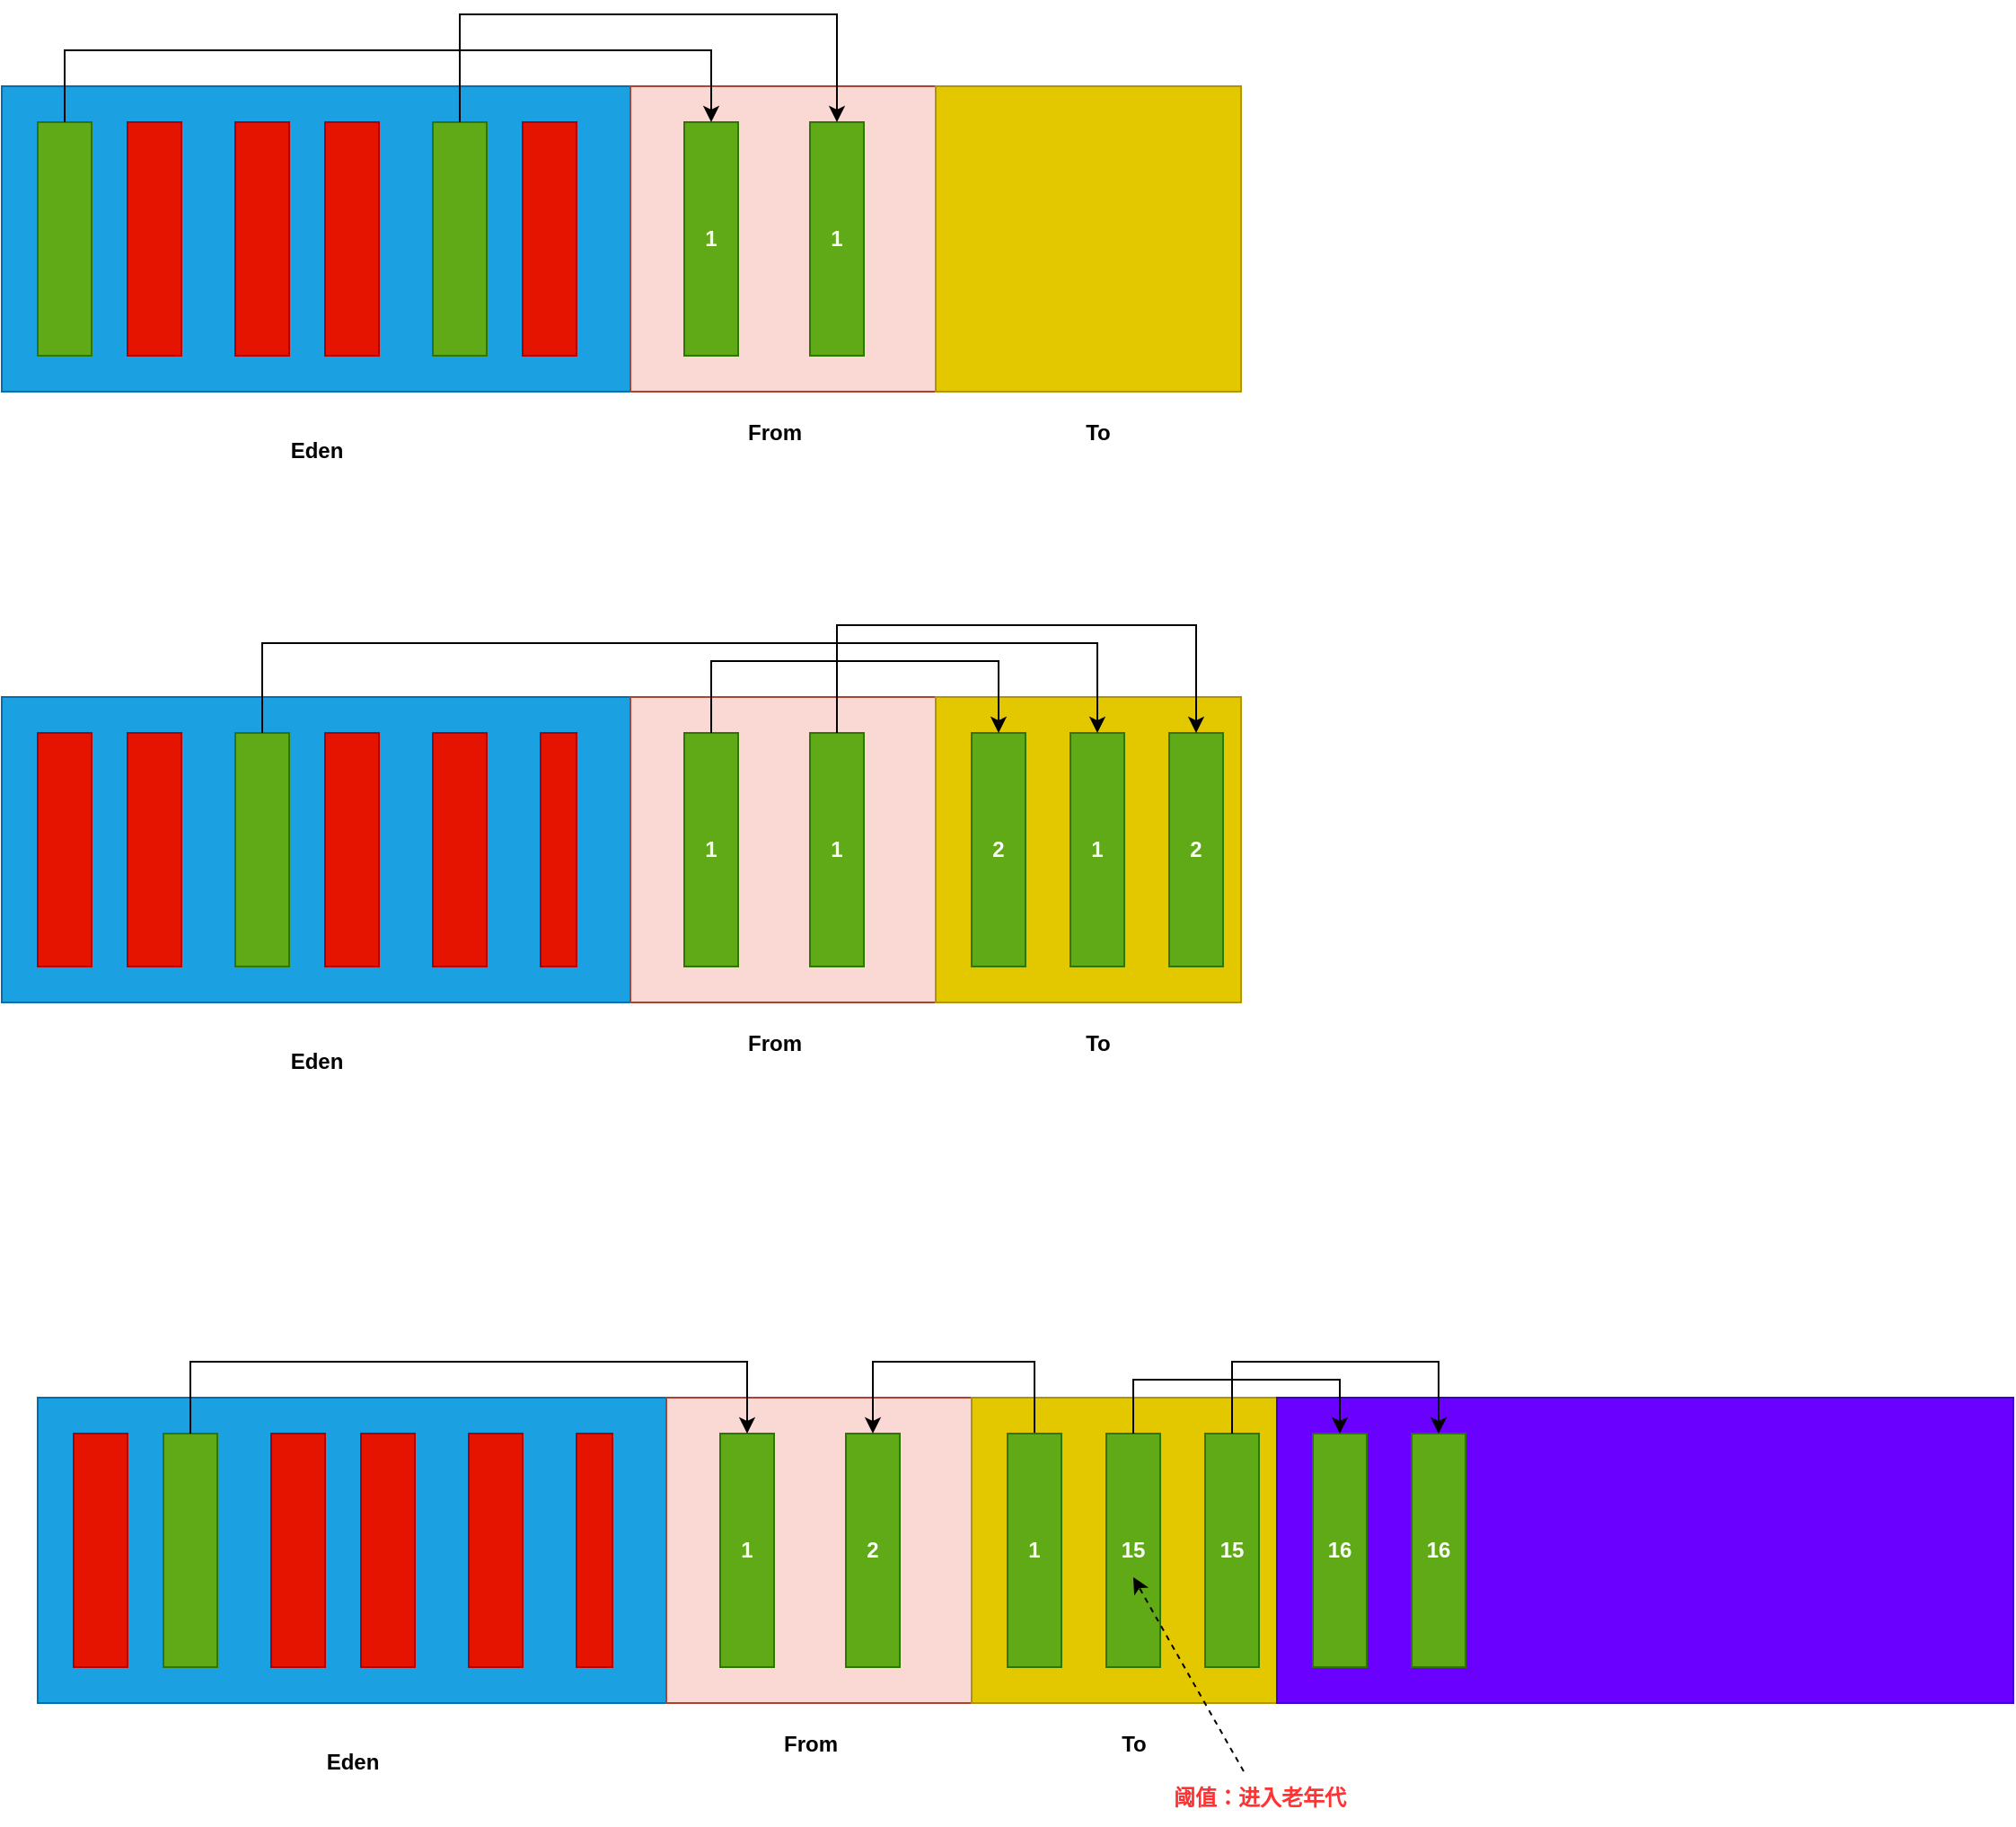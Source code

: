 <mxfile version="21.6.2" type="github">
  <diagram name="第 1 页" id="XFL76Dauy9MVUNTW5OHj">
    <mxGraphModel dx="739" dy="470" grid="1" gridSize="10" guides="1" tooltips="1" connect="1" arrows="1" fold="1" page="1" pageScale="1" pageWidth="827" pageHeight="1169" math="0" shadow="0">
      <root>
        <mxCell id="0" />
        <mxCell id="1" parent="0" />
        <mxCell id="amrkidjvkdgPa6vXR5mX-1" value="" style="rounded=0;whiteSpace=wrap;html=1;fillColor=#1ba1e2;strokeColor=#006EAF;fontColor=#ffffff;fontStyle=1" vertex="1" parent="1">
          <mxGeometry x="70" y="190" width="350" height="170" as="geometry" />
        </mxCell>
        <mxCell id="amrkidjvkdgPa6vXR5mX-2" value="" style="rounded=0;whiteSpace=wrap;html=1;fillColor=#60a917;strokeColor=#2D7600;fontColor=#ffffff;fontStyle=1" vertex="1" parent="1">
          <mxGeometry x="90" y="210" width="30" height="130" as="geometry" />
        </mxCell>
        <mxCell id="amrkidjvkdgPa6vXR5mX-3" value="" style="rounded=0;whiteSpace=wrap;html=1;fillColor=#e51400;strokeColor=#B20000;fontColor=#ffffff;fontStyle=1" vertex="1" parent="1">
          <mxGeometry x="140" y="210" width="30" height="130" as="geometry" />
        </mxCell>
        <mxCell id="amrkidjvkdgPa6vXR5mX-5" value="" style="rounded=0;whiteSpace=wrap;html=1;fillColor=#e51400;strokeColor=#B20000;fontColor=#ffffff;fontStyle=1" vertex="1" parent="1">
          <mxGeometry x="200" y="210" width="30" height="130" as="geometry" />
        </mxCell>
        <mxCell id="amrkidjvkdgPa6vXR5mX-6" value="" style="rounded=0;whiteSpace=wrap;html=1;fillColor=#e51400;strokeColor=#B20000;fontColor=#ffffff;fontStyle=1" vertex="1" parent="1">
          <mxGeometry x="360" y="210" width="30" height="130" as="geometry" />
        </mxCell>
        <mxCell id="amrkidjvkdgPa6vXR5mX-8" value="" style="rounded=0;whiteSpace=wrap;html=1;fillColor=#e51400;strokeColor=#B20000;fontColor=#ffffff;fontStyle=1" vertex="1" parent="1">
          <mxGeometry x="250" y="210" width="30" height="130" as="geometry" />
        </mxCell>
        <mxCell id="amrkidjvkdgPa6vXR5mX-9" value="" style="rounded=0;whiteSpace=wrap;html=1;fillColor=#60a917;strokeColor=#2D7600;fontColor=#ffffff;fontStyle=1" vertex="1" parent="1">
          <mxGeometry x="310" y="210" width="30" height="130" as="geometry" />
        </mxCell>
        <mxCell id="amrkidjvkdgPa6vXR5mX-12" value="" style="rounded=0;whiteSpace=wrap;html=1;fillColor=#fad9d5;strokeColor=#ae4132;fontStyle=1" vertex="1" parent="1">
          <mxGeometry x="420" y="190" width="170" height="170" as="geometry" />
        </mxCell>
        <mxCell id="amrkidjvkdgPa6vXR5mX-13" value="&lt;span&gt;1&lt;/span&gt;" style="rounded=0;whiteSpace=wrap;html=1;fillColor=#60a917;strokeColor=#2D7600;fontColor=#ffffff;fontStyle=1" vertex="1" parent="1">
          <mxGeometry x="450" y="210" width="30" height="130" as="geometry" />
        </mxCell>
        <mxCell id="amrkidjvkdgPa6vXR5mX-14" value="&lt;span&gt;1&lt;/span&gt;" style="rounded=0;whiteSpace=wrap;html=1;fillColor=#60a917;strokeColor=#2D7600;fontColor=#ffffff;fontStyle=1" vertex="1" parent="1">
          <mxGeometry x="520" y="210" width="30" height="130" as="geometry" />
        </mxCell>
        <mxCell id="amrkidjvkdgPa6vXR5mX-15" value="" style="rounded=0;whiteSpace=wrap;html=1;fillColor=#e3c800;strokeColor=#B09500;fontColor=#000000;fontStyle=1" vertex="1" parent="1">
          <mxGeometry x="590" y="190" width="170" height="170" as="geometry" />
        </mxCell>
        <mxCell id="amrkidjvkdgPa6vXR5mX-16" style="edgeStyle=orthogonalEdgeStyle;rounded=0;orthogonalLoop=1;jettySize=auto;html=1;entryX=0.5;entryY=0;entryDx=0;entryDy=0;exitX=0.5;exitY=0;exitDx=0;exitDy=0;fontStyle=1" edge="1" parent="1" source="amrkidjvkdgPa6vXR5mX-2" target="amrkidjvkdgPa6vXR5mX-13">
          <mxGeometry relative="1" as="geometry">
            <Array as="points">
              <mxPoint x="105" y="170" />
              <mxPoint x="465" y="170" />
            </Array>
          </mxGeometry>
        </mxCell>
        <mxCell id="amrkidjvkdgPa6vXR5mX-18" value="Eden" style="text;html=1;align=center;verticalAlign=middle;resizable=0;points=[];autosize=1;strokeColor=none;fillColor=none;fontStyle=1" vertex="1" parent="1">
          <mxGeometry x="220" y="378" width="50" height="30" as="geometry" />
        </mxCell>
        <mxCell id="amrkidjvkdgPa6vXR5mX-19" value="From" style="text;html=1;align=center;verticalAlign=middle;resizable=0;points=[];autosize=1;strokeColor=none;fillColor=none;fontStyle=1" vertex="1" parent="1">
          <mxGeometry x="475" y="368" width="50" height="30" as="geometry" />
        </mxCell>
        <mxCell id="amrkidjvkdgPa6vXR5mX-20" value="To" style="text;html=1;align=center;verticalAlign=middle;resizable=0;points=[];autosize=1;strokeColor=none;fillColor=none;fontStyle=1" vertex="1" parent="1">
          <mxGeometry x="660" y="368" width="40" height="30" as="geometry" />
        </mxCell>
        <mxCell id="amrkidjvkdgPa6vXR5mX-21" value="" style="rounded=0;whiteSpace=wrap;html=1;fillColor=#1ba1e2;strokeColor=#006EAF;fontColor=#ffffff;fontStyle=1" vertex="1" parent="1">
          <mxGeometry x="70" y="530" width="350" height="170" as="geometry" />
        </mxCell>
        <mxCell id="amrkidjvkdgPa6vXR5mX-22" value="" style="rounded=0;whiteSpace=wrap;html=1;fillColor=#e51400;strokeColor=#B20000;fontColor=#ffffff;fontStyle=1" vertex="1" parent="1">
          <mxGeometry x="90" y="550" width="30" height="130" as="geometry" />
        </mxCell>
        <mxCell id="amrkidjvkdgPa6vXR5mX-23" value="" style="rounded=0;whiteSpace=wrap;html=1;fillColor=#e51400;strokeColor=#B20000;fontColor=#ffffff;fontStyle=1" vertex="1" parent="1">
          <mxGeometry x="140" y="550" width="30" height="130" as="geometry" />
        </mxCell>
        <mxCell id="amrkidjvkdgPa6vXR5mX-24" value="" style="rounded=0;whiteSpace=wrap;html=1;fillColor=#60a917;strokeColor=#2D7600;fontColor=#ffffff;fontStyle=1" vertex="1" parent="1">
          <mxGeometry x="200" y="550" width="30" height="130" as="geometry" />
        </mxCell>
        <mxCell id="amrkidjvkdgPa6vXR5mX-25" value="" style="rounded=0;whiteSpace=wrap;html=1;fillColor=#e51400;strokeColor=#B20000;fontColor=#ffffff;fontStyle=1" vertex="1" parent="1">
          <mxGeometry x="370" y="550" width="20" height="130" as="geometry" />
        </mxCell>
        <mxCell id="amrkidjvkdgPa6vXR5mX-26" value="" style="rounded=0;whiteSpace=wrap;html=1;fillColor=#e51400;strokeColor=#B20000;fontColor=#ffffff;fontStyle=1" vertex="1" parent="1">
          <mxGeometry x="250" y="550" width="30" height="130" as="geometry" />
        </mxCell>
        <mxCell id="amrkidjvkdgPa6vXR5mX-28" value="" style="rounded=0;whiteSpace=wrap;html=1;fillColor=#e51400;strokeColor=#B20000;fontColor=#ffffff;fontStyle=1" vertex="1" parent="1">
          <mxGeometry x="310" y="550" width="30" height="130" as="geometry" />
        </mxCell>
        <mxCell id="amrkidjvkdgPa6vXR5mX-29" value="" style="rounded=0;whiteSpace=wrap;html=1;fillColor=#fad9d5;strokeColor=#ae4132;fontStyle=1" vertex="1" parent="1">
          <mxGeometry x="420" y="530" width="170" height="170" as="geometry" />
        </mxCell>
        <mxCell id="amrkidjvkdgPa6vXR5mX-30" value="&lt;span&gt;1&lt;/span&gt;" style="rounded=0;whiteSpace=wrap;html=1;fillColor=#60a917;strokeColor=#2D7600;fontColor=#ffffff;fontStyle=1" vertex="1" parent="1">
          <mxGeometry x="450" y="550" width="30" height="130" as="geometry" />
        </mxCell>
        <mxCell id="amrkidjvkdgPa6vXR5mX-31" value="&lt;span&gt;1&lt;/span&gt;" style="rounded=0;whiteSpace=wrap;html=1;fillColor=#60a917;strokeColor=#2D7600;fontColor=#ffffff;fontStyle=1" vertex="1" parent="1">
          <mxGeometry x="520" y="550" width="30" height="130" as="geometry" />
        </mxCell>
        <mxCell id="amrkidjvkdgPa6vXR5mX-32" value="" style="rounded=0;whiteSpace=wrap;html=1;fillColor=#e3c800;strokeColor=#B09500;fontColor=#000000;fontStyle=1" vertex="1" parent="1">
          <mxGeometry x="590" y="530" width="170" height="170" as="geometry" />
        </mxCell>
        <mxCell id="amrkidjvkdgPa6vXR5mX-34" value="Eden" style="text;html=1;align=center;verticalAlign=middle;resizable=0;points=[];autosize=1;strokeColor=none;fillColor=none;fontStyle=1" vertex="1" parent="1">
          <mxGeometry x="220" y="718" width="50" height="30" as="geometry" />
        </mxCell>
        <mxCell id="amrkidjvkdgPa6vXR5mX-35" value="From" style="text;html=1;align=center;verticalAlign=middle;resizable=0;points=[];autosize=1;strokeColor=none;fillColor=none;fontStyle=1" vertex="1" parent="1">
          <mxGeometry x="475" y="708" width="50" height="30" as="geometry" />
        </mxCell>
        <mxCell id="amrkidjvkdgPa6vXR5mX-36" value="To" style="text;html=1;align=center;verticalAlign=middle;resizable=0;points=[];autosize=1;strokeColor=none;fillColor=none;fontStyle=1" vertex="1" parent="1">
          <mxGeometry x="660" y="708" width="40" height="30" as="geometry" />
        </mxCell>
        <mxCell id="amrkidjvkdgPa6vXR5mX-37" value="&lt;span&gt;2&lt;/span&gt;" style="rounded=0;whiteSpace=wrap;html=1;fillColor=#60a917;strokeColor=#2D7600;fontColor=#ffffff;fontStyle=1" vertex="1" parent="1">
          <mxGeometry x="610" y="550" width="30" height="130" as="geometry" />
        </mxCell>
        <mxCell id="amrkidjvkdgPa6vXR5mX-38" value="&lt;span&gt;1&lt;/span&gt;" style="rounded=0;whiteSpace=wrap;html=1;fillColor=#60a917;strokeColor=#2D7600;fontColor=#ffffff;fontStyle=1" vertex="1" parent="1">
          <mxGeometry x="665" y="550" width="30" height="130" as="geometry" />
        </mxCell>
        <mxCell id="amrkidjvkdgPa6vXR5mX-39" value="&lt;span&gt;2&lt;/span&gt;" style="rounded=0;whiteSpace=wrap;html=1;fillColor=#60a917;strokeColor=#2D7600;fontColor=#ffffff;fontStyle=1" vertex="1" parent="1">
          <mxGeometry x="720" y="550" width="30" height="130" as="geometry" />
        </mxCell>
        <mxCell id="amrkidjvkdgPa6vXR5mX-17" style="edgeStyle=orthogonalEdgeStyle;rounded=0;orthogonalLoop=1;jettySize=auto;html=1;entryX=0.5;entryY=0;entryDx=0;entryDy=0;exitX=0.5;exitY=0;exitDx=0;exitDy=0;fontStyle=1" edge="1" parent="1" source="amrkidjvkdgPa6vXR5mX-9" target="amrkidjvkdgPa6vXR5mX-14">
          <mxGeometry relative="1" as="geometry">
            <Array as="points">
              <mxPoint x="325" y="150" />
              <mxPoint x="535" y="150" />
            </Array>
          </mxGeometry>
        </mxCell>
        <mxCell id="amrkidjvkdgPa6vXR5mX-40" style="edgeStyle=orthogonalEdgeStyle;rounded=0;orthogonalLoop=1;jettySize=auto;html=1;entryX=0.5;entryY=0;entryDx=0;entryDy=0;exitX=0.5;exitY=0;exitDx=0;exitDy=0;fontStyle=1" edge="1" parent="1" source="amrkidjvkdgPa6vXR5mX-24" target="amrkidjvkdgPa6vXR5mX-38">
          <mxGeometry relative="1" as="geometry">
            <Array as="points">
              <mxPoint x="215" y="500" />
              <mxPoint x="680" y="500" />
            </Array>
          </mxGeometry>
        </mxCell>
        <mxCell id="amrkidjvkdgPa6vXR5mX-41" style="edgeStyle=orthogonalEdgeStyle;rounded=0;orthogonalLoop=1;jettySize=auto;html=1;entryX=0.5;entryY=0;entryDx=0;entryDy=0;exitX=0.5;exitY=0;exitDx=0;exitDy=0;fontStyle=1" edge="1" parent="1" source="amrkidjvkdgPa6vXR5mX-30" target="amrkidjvkdgPa6vXR5mX-37">
          <mxGeometry relative="1" as="geometry">
            <Array as="points">
              <mxPoint x="465" y="510" />
              <mxPoint x="625" y="510" />
            </Array>
          </mxGeometry>
        </mxCell>
        <mxCell id="amrkidjvkdgPa6vXR5mX-42" style="edgeStyle=orthogonalEdgeStyle;rounded=0;orthogonalLoop=1;jettySize=auto;html=1;entryX=0.5;entryY=0;entryDx=0;entryDy=0;exitX=0.5;exitY=0;exitDx=0;exitDy=0;fontStyle=1" edge="1" parent="1" source="amrkidjvkdgPa6vXR5mX-31" target="amrkidjvkdgPa6vXR5mX-39">
          <mxGeometry relative="1" as="geometry">
            <Array as="points">
              <mxPoint x="535" y="490" />
              <mxPoint x="735" y="490" />
            </Array>
          </mxGeometry>
        </mxCell>
        <mxCell id="amrkidjvkdgPa6vXR5mX-43" value="" style="rounded=0;whiteSpace=wrap;html=1;fillColor=#1ba1e2;strokeColor=#006EAF;fontColor=#ffffff;fontStyle=1" vertex="1" parent="1">
          <mxGeometry x="90" y="920" width="350" height="170" as="geometry" />
        </mxCell>
        <mxCell id="amrkidjvkdgPa6vXR5mX-44" value="" style="rounded=0;whiteSpace=wrap;html=1;fillColor=#e51400;strokeColor=#B20000;fontColor=#ffffff;fontStyle=1" vertex="1" parent="1">
          <mxGeometry x="110" y="940" width="30" height="130" as="geometry" />
        </mxCell>
        <mxCell id="amrkidjvkdgPa6vXR5mX-45" value="" style="rounded=0;whiteSpace=wrap;html=1;fillColor=#60a917;strokeColor=#2D7600;fontColor=#ffffff;fontStyle=1" vertex="1" parent="1">
          <mxGeometry x="160" y="940" width="30" height="130" as="geometry" />
        </mxCell>
        <mxCell id="amrkidjvkdgPa6vXR5mX-46" value="" style="rounded=0;whiteSpace=wrap;html=1;fillColor=#e51400;strokeColor=#B20000;fontColor=#ffffff;fontStyle=1" vertex="1" parent="1">
          <mxGeometry x="220" y="940" width="30" height="130" as="geometry" />
        </mxCell>
        <mxCell id="amrkidjvkdgPa6vXR5mX-47" value="" style="rounded=0;whiteSpace=wrap;html=1;fillColor=#e51400;strokeColor=#B20000;fontColor=#ffffff;fontStyle=1" vertex="1" parent="1">
          <mxGeometry x="390" y="940" width="20" height="130" as="geometry" />
        </mxCell>
        <mxCell id="amrkidjvkdgPa6vXR5mX-48" value="" style="rounded=0;whiteSpace=wrap;html=1;fillColor=#e51400;strokeColor=#B20000;fontColor=#ffffff;fontStyle=1" vertex="1" parent="1">
          <mxGeometry x="270" y="940" width="30" height="130" as="geometry" />
        </mxCell>
        <mxCell id="amrkidjvkdgPa6vXR5mX-49" value="" style="rounded=0;whiteSpace=wrap;html=1;fillColor=#e51400;strokeColor=#B20000;fontColor=#ffffff;fontStyle=1" vertex="1" parent="1">
          <mxGeometry x="330" y="940" width="30" height="130" as="geometry" />
        </mxCell>
        <mxCell id="amrkidjvkdgPa6vXR5mX-50" value="" style="rounded=0;whiteSpace=wrap;html=1;fillColor=#fad9d5;strokeColor=#ae4132;fontStyle=1" vertex="1" parent="1">
          <mxGeometry x="440" y="920" width="170" height="170" as="geometry" />
        </mxCell>
        <mxCell id="amrkidjvkdgPa6vXR5mX-51" value="&lt;span&gt;1&lt;/span&gt;" style="rounded=0;whiteSpace=wrap;html=1;fillColor=#60a917;strokeColor=#2D7600;fontColor=#ffffff;fontStyle=1" vertex="1" parent="1">
          <mxGeometry x="470" y="940" width="30" height="130" as="geometry" />
        </mxCell>
        <mxCell id="amrkidjvkdgPa6vXR5mX-52" value="&lt;span&gt;2&lt;/span&gt;" style="rounded=0;whiteSpace=wrap;html=1;fillColor=#60a917;strokeColor=#2D7600;fontColor=#ffffff;fontStyle=1" vertex="1" parent="1">
          <mxGeometry x="540" y="940" width="30" height="130" as="geometry" />
        </mxCell>
        <mxCell id="amrkidjvkdgPa6vXR5mX-53" value="" style="rounded=0;whiteSpace=wrap;html=1;fillColor=#e3c800;strokeColor=#B09500;fontColor=#000000;fontStyle=1" vertex="1" parent="1">
          <mxGeometry x="610" y="920" width="170" height="170" as="geometry" />
        </mxCell>
        <mxCell id="amrkidjvkdgPa6vXR5mX-54" value="Eden" style="text;html=1;align=center;verticalAlign=middle;resizable=0;points=[];autosize=1;strokeColor=none;fillColor=none;fontStyle=1" vertex="1" parent="1">
          <mxGeometry x="240" y="1108" width="50" height="30" as="geometry" />
        </mxCell>
        <mxCell id="amrkidjvkdgPa6vXR5mX-55" value="From" style="text;html=1;align=center;verticalAlign=middle;resizable=0;points=[];autosize=1;strokeColor=none;fillColor=none;fontStyle=1" vertex="1" parent="1">
          <mxGeometry x="495" y="1098" width="50" height="30" as="geometry" />
        </mxCell>
        <mxCell id="amrkidjvkdgPa6vXR5mX-56" value="To" style="text;html=1;align=center;verticalAlign=middle;resizable=0;points=[];autosize=1;strokeColor=none;fillColor=none;fontStyle=1" vertex="1" parent="1">
          <mxGeometry x="680" y="1098" width="40" height="30" as="geometry" />
        </mxCell>
        <mxCell id="amrkidjvkdgPa6vXR5mX-68" style="edgeStyle=orthogonalEdgeStyle;rounded=0;orthogonalLoop=1;jettySize=auto;html=1;entryX=0.5;entryY=0;entryDx=0;entryDy=0;exitX=0.5;exitY=0;exitDx=0;exitDy=0;fontStyle=1" edge="1" parent="1" source="amrkidjvkdgPa6vXR5mX-57" target="amrkidjvkdgPa6vXR5mX-52">
          <mxGeometry relative="1" as="geometry">
            <Array as="points">
              <mxPoint x="645" y="900" />
              <mxPoint x="555" y="900" />
            </Array>
          </mxGeometry>
        </mxCell>
        <mxCell id="amrkidjvkdgPa6vXR5mX-57" value="&lt;span&gt;1&lt;/span&gt;" style="rounded=0;whiteSpace=wrap;html=1;fillColor=#60a917;strokeColor=#2D7600;fontColor=#ffffff;fontStyle=1" vertex="1" parent="1">
          <mxGeometry x="630" y="940" width="30" height="130" as="geometry" />
        </mxCell>
        <mxCell id="amrkidjvkdgPa6vXR5mX-58" value="&lt;span&gt;15&lt;/span&gt;" style="rounded=0;whiteSpace=wrap;html=1;fillColor=#60a917;strokeColor=#2D7600;fontColor=#ffffff;fontStyle=1" vertex="1" parent="1">
          <mxGeometry x="685" y="940" width="30" height="130" as="geometry" />
        </mxCell>
        <mxCell id="amrkidjvkdgPa6vXR5mX-59" value="&lt;span&gt;15&lt;/span&gt;" style="rounded=0;whiteSpace=wrap;html=1;fillColor=#60a917;strokeColor=#2D7600;fontColor=#ffffff;fontStyle=1" vertex="1" parent="1">
          <mxGeometry x="740" y="940" width="30" height="130" as="geometry" />
        </mxCell>
        <mxCell id="amrkidjvkdgPa6vXR5mX-63" value="" style="rounded=0;whiteSpace=wrap;html=1;fillColor=#6a00ff;fontColor=#ffffff;strokeColor=#3700CC;fontStyle=1" vertex="1" parent="1">
          <mxGeometry x="780" y="920" width="410" height="170" as="geometry" />
        </mxCell>
        <mxCell id="amrkidjvkdgPa6vXR5mX-64" value="&lt;span&gt;16&lt;/span&gt;" style="rounded=0;whiteSpace=wrap;html=1;fillColor=#60a917;strokeColor=#2D7600;fontColor=#ffffff;fontStyle=1" vertex="1" parent="1">
          <mxGeometry x="800" y="940" width="30" height="130" as="geometry" />
        </mxCell>
        <mxCell id="amrkidjvkdgPa6vXR5mX-65" value="&lt;span&gt;16&lt;/span&gt;" style="rounded=0;whiteSpace=wrap;html=1;fillColor=#60a917;strokeColor=#2D7600;fontColor=#ffffff;fontStyle=1" vertex="1" parent="1">
          <mxGeometry x="855" y="940" width="30" height="130" as="geometry" />
        </mxCell>
        <mxCell id="amrkidjvkdgPa6vXR5mX-66" style="edgeStyle=orthogonalEdgeStyle;rounded=0;orthogonalLoop=1;jettySize=auto;html=1;entryX=0.5;entryY=0;entryDx=0;entryDy=0;exitX=0.5;exitY=0;exitDx=0;exitDy=0;fontStyle=1" edge="1" parent="1" source="amrkidjvkdgPa6vXR5mX-58" target="amrkidjvkdgPa6vXR5mX-64">
          <mxGeometry relative="1" as="geometry">
            <Array as="points">
              <mxPoint x="700" y="910" />
              <mxPoint x="815" y="910" />
            </Array>
          </mxGeometry>
        </mxCell>
        <mxCell id="amrkidjvkdgPa6vXR5mX-67" style="edgeStyle=orthogonalEdgeStyle;rounded=0;orthogonalLoop=1;jettySize=auto;html=1;entryX=0.5;entryY=0;entryDx=0;entryDy=0;exitX=0.5;exitY=0;exitDx=0;exitDy=0;fontStyle=1" edge="1" parent="1" source="amrkidjvkdgPa6vXR5mX-59" target="amrkidjvkdgPa6vXR5mX-65">
          <mxGeometry relative="1" as="geometry">
            <Array as="points">
              <mxPoint x="755" y="900" />
              <mxPoint x="870" y="900" />
            </Array>
          </mxGeometry>
        </mxCell>
        <mxCell id="amrkidjvkdgPa6vXR5mX-69" style="edgeStyle=orthogonalEdgeStyle;rounded=0;orthogonalLoop=1;jettySize=auto;html=1;entryX=0.5;entryY=0;entryDx=0;entryDy=0;exitX=0.5;exitY=0;exitDx=0;exitDy=0;fontStyle=1" edge="1" parent="1" source="amrkidjvkdgPa6vXR5mX-45" target="amrkidjvkdgPa6vXR5mX-51">
          <mxGeometry relative="1" as="geometry">
            <Array as="points">
              <mxPoint x="175" y="900" />
              <mxPoint x="485" y="900" />
            </Array>
          </mxGeometry>
        </mxCell>
        <mxCell id="amrkidjvkdgPa6vXR5mX-70" value="&lt;font color=&quot;#ff3333&quot;&gt;阈值：进入老年代&lt;/font&gt;" style="text;html=1;align=center;verticalAlign=middle;resizable=0;points=[];autosize=1;strokeColor=none;fillColor=none;fontStyle=1" vertex="1" parent="1">
          <mxGeometry x="710" y="1128" width="120" height="30" as="geometry" />
        </mxCell>
        <mxCell id="amrkidjvkdgPa6vXR5mX-73" value="" style="endArrow=classic;html=1;rounded=0;dashed=1;entryX=0.5;entryY=0.615;entryDx=0;entryDy=0;entryPerimeter=0;fontStyle=1" edge="1" parent="1" source="amrkidjvkdgPa6vXR5mX-70" target="amrkidjvkdgPa6vXR5mX-58">
          <mxGeometry width="50" height="50" relative="1" as="geometry">
            <mxPoint x="660" y="1150" as="sourcePoint" />
            <mxPoint x="710" y="1100" as="targetPoint" />
          </mxGeometry>
        </mxCell>
      </root>
    </mxGraphModel>
  </diagram>
</mxfile>
